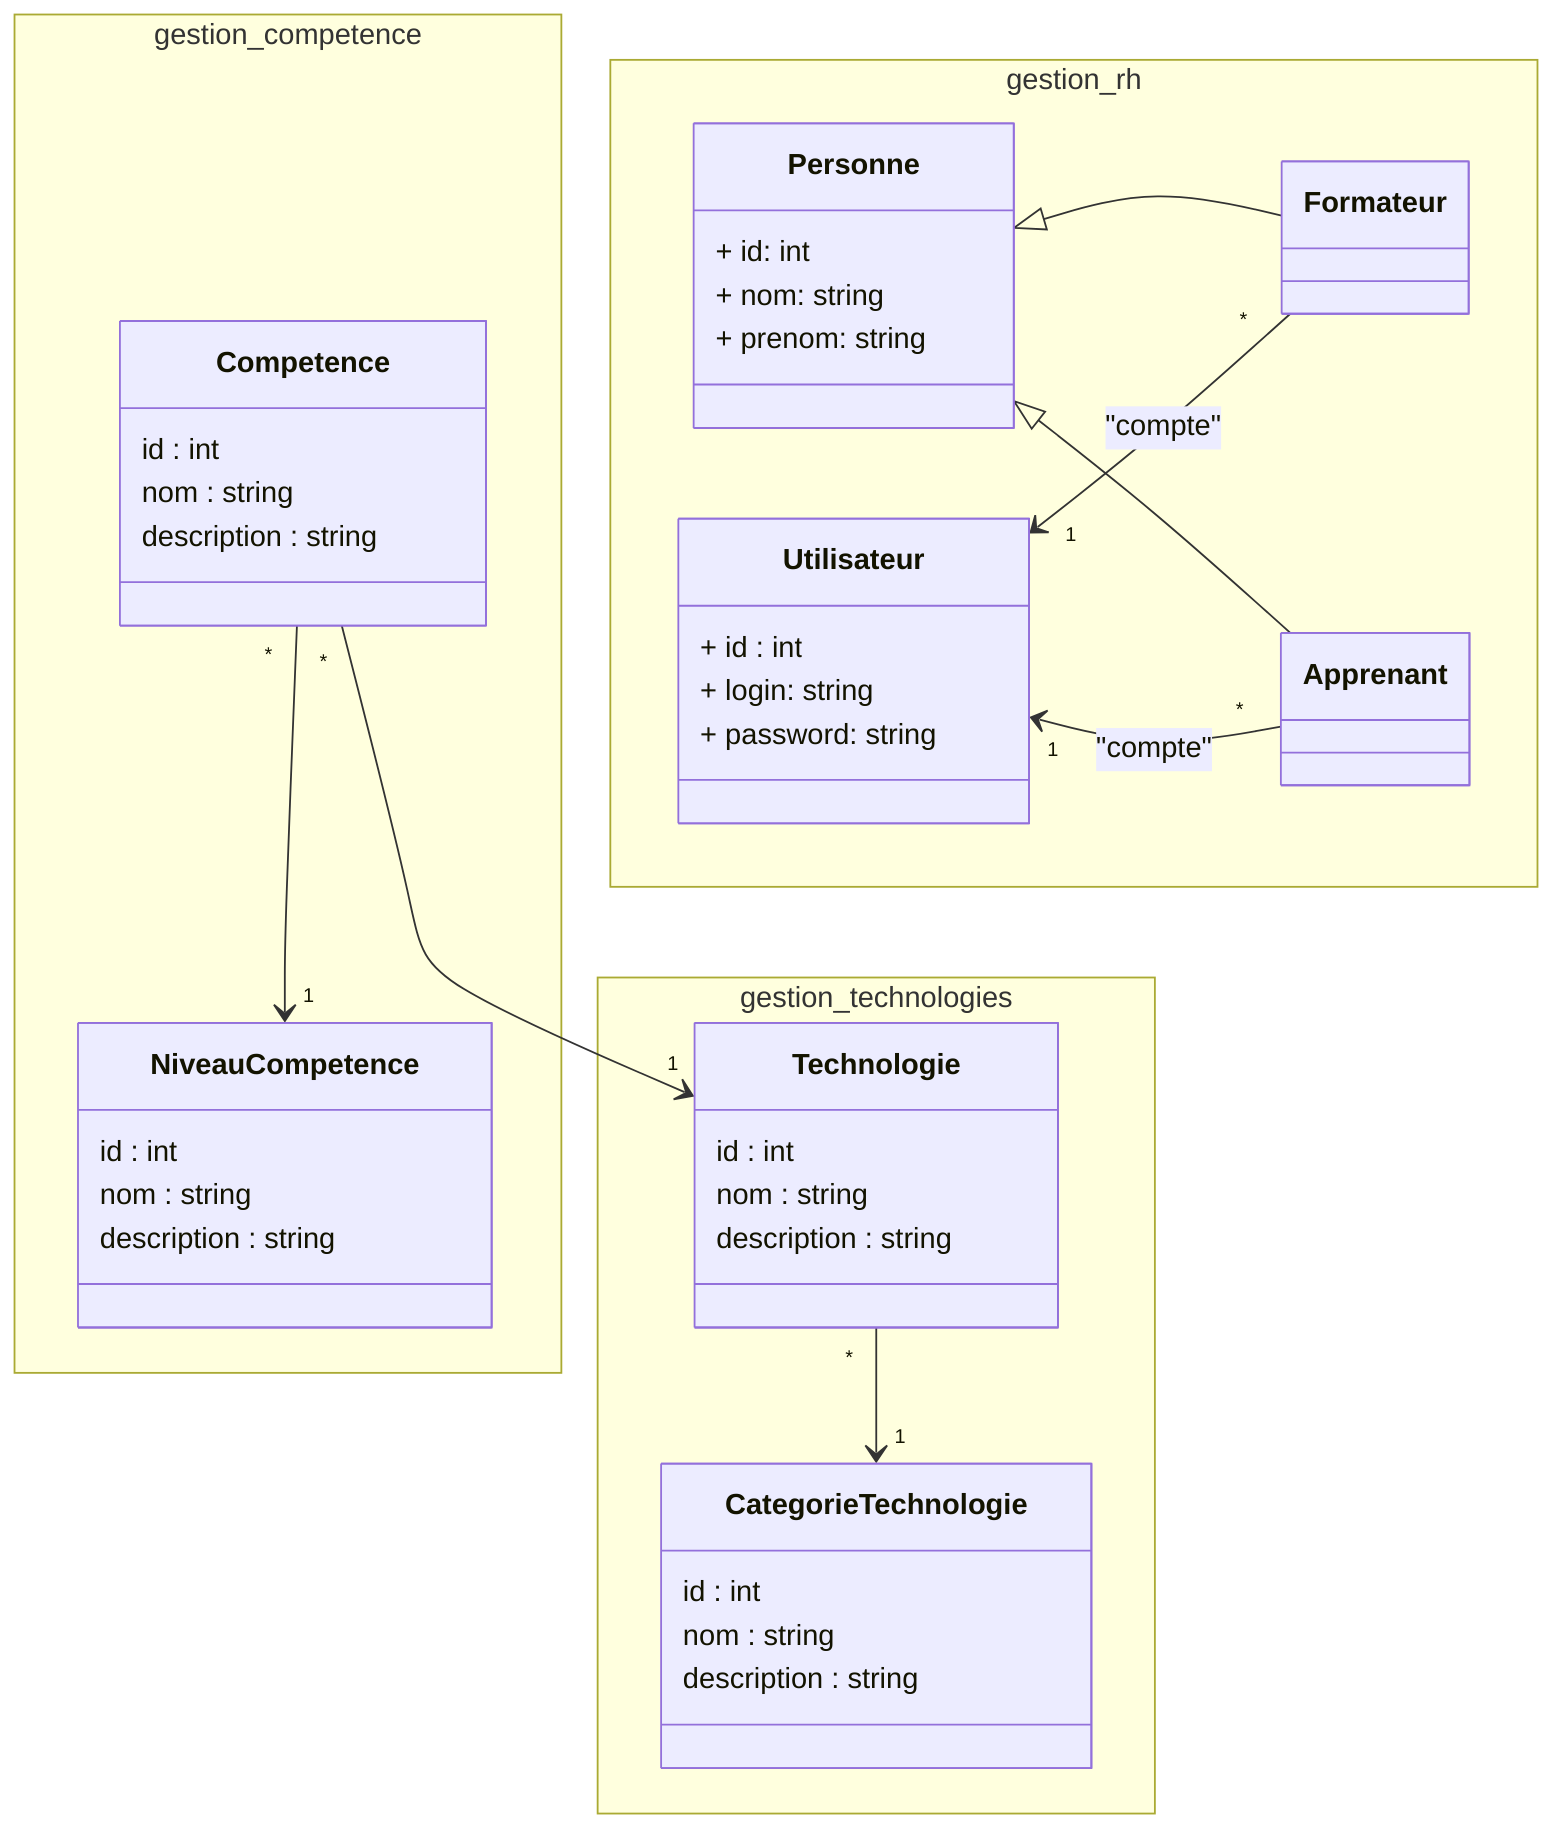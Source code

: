classDiagram 

namespace gestion_competence {
  class Competence {
    id : int
    nom : string
    description : string
  }
  class NiveauCompetence {
    id : int
    nom : string
    description : string
  }
}

namespace gestion_technologies {
  class Technologie {
    id : int
    nom : string
    description : string
  }
  class CategorieTechnologie {
    id : int
    nom : string
    description : string
  }
}

Competence "*" --> "1" NiveauCompetence
Competence "*" --> "1" Technologie 
 
namespace gestion_rh{
  class Personne {
      + id: int 
      + nom: string 
      + prenom: string 
  }

  class Utilisateur {
      + id : int
      + login: string 
      + password: string 

  }
  class Formateur{
  }
  class Apprenant{
  }
}

Personne <|-- Formateur
Personne <|-- Apprenant

Utilisateur "1" <-- "*" Formateur : "compte"
Utilisateur "1" <-- "*" Apprenant : "compte"



Technologie "*" --> "1" CategorieTechnologie